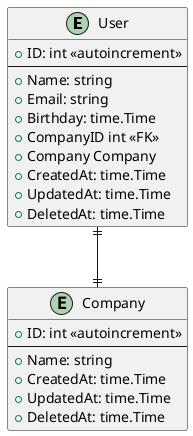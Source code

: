 @startuml

entity "User" as u {
    + ID: int <<autoincrement>>
    --
    + Name: string
    + Email: string
    + Birthday: time.Time
    + CompanyID int <<FK>>
    + Company Company
    + CreatedAt: time.Time
    + UpdatedAt: time.Time
    + DeletedAt: time.Time
}

entity "Company" as c {
    + ID: int <<autoincrement>>
    --
    + Name: string
    + CreatedAt: time.Time
    + UpdatedAt: time.Time
    + DeletedAt: time.Time
}

u ||--|| c

@enduml